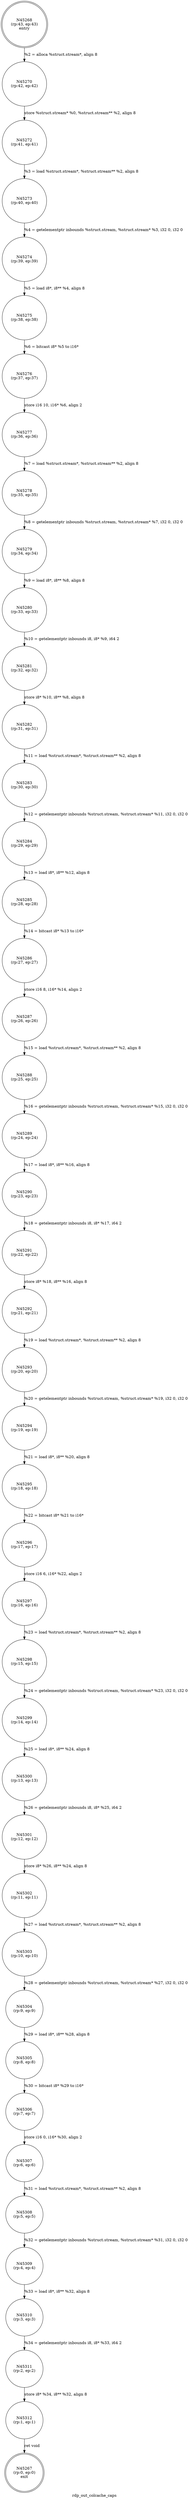 digraph rdp_out_colcache_caps {
label="rdp_out_colcache_caps"
45267 [label="N45267\n(rp:0, ep:0)\nexit", shape="doublecircle"]
45268 [label="N45268\n(rp:43, ep:43)\nentry", shape="doublecircle"]
45268 -> 45270 [label="%2 = alloca %struct.stream*, align 8"]
45270 [label="N45270\n(rp:42, ep:42)", shape="circle"]
45270 -> 45272 [label="store %struct.stream* %0, %struct.stream** %2, align 8"]
45272 [label="N45272\n(rp:41, ep:41)", shape="circle"]
45272 -> 45273 [label="%3 = load %struct.stream*, %struct.stream** %2, align 8"]
45273 [label="N45273\n(rp:40, ep:40)", shape="circle"]
45273 -> 45274 [label="%4 = getelementptr inbounds %struct.stream, %struct.stream* %3, i32 0, i32 0"]
45274 [label="N45274\n(rp:39, ep:39)", shape="circle"]
45274 -> 45275 [label="%5 = load i8*, i8** %4, align 8"]
45275 [label="N45275\n(rp:38, ep:38)", shape="circle"]
45275 -> 45276 [label="%6 = bitcast i8* %5 to i16*"]
45276 [label="N45276\n(rp:37, ep:37)", shape="circle"]
45276 -> 45277 [label="store i16 10, i16* %6, align 2"]
45277 [label="N45277\n(rp:36, ep:36)", shape="circle"]
45277 -> 45278 [label="%7 = load %struct.stream*, %struct.stream** %2, align 8"]
45278 [label="N45278\n(rp:35, ep:35)", shape="circle"]
45278 -> 45279 [label="%8 = getelementptr inbounds %struct.stream, %struct.stream* %7, i32 0, i32 0"]
45279 [label="N45279\n(rp:34, ep:34)", shape="circle"]
45279 -> 45280 [label="%9 = load i8*, i8** %8, align 8"]
45280 [label="N45280\n(rp:33, ep:33)", shape="circle"]
45280 -> 45281 [label="%10 = getelementptr inbounds i8, i8* %9, i64 2"]
45281 [label="N45281\n(rp:32, ep:32)", shape="circle"]
45281 -> 45282 [label="store i8* %10, i8** %8, align 8"]
45282 [label="N45282\n(rp:31, ep:31)", shape="circle"]
45282 -> 45283 [label="%11 = load %struct.stream*, %struct.stream** %2, align 8"]
45283 [label="N45283\n(rp:30, ep:30)", shape="circle"]
45283 -> 45284 [label="%12 = getelementptr inbounds %struct.stream, %struct.stream* %11, i32 0, i32 0"]
45284 [label="N45284\n(rp:29, ep:29)", shape="circle"]
45284 -> 45285 [label="%13 = load i8*, i8** %12, align 8"]
45285 [label="N45285\n(rp:28, ep:28)", shape="circle"]
45285 -> 45286 [label="%14 = bitcast i8* %13 to i16*"]
45286 [label="N45286\n(rp:27, ep:27)", shape="circle"]
45286 -> 45287 [label="store i16 8, i16* %14, align 2"]
45287 [label="N45287\n(rp:26, ep:26)", shape="circle"]
45287 -> 45288 [label="%15 = load %struct.stream*, %struct.stream** %2, align 8"]
45288 [label="N45288\n(rp:25, ep:25)", shape="circle"]
45288 -> 45289 [label="%16 = getelementptr inbounds %struct.stream, %struct.stream* %15, i32 0, i32 0"]
45289 [label="N45289\n(rp:24, ep:24)", shape="circle"]
45289 -> 45290 [label="%17 = load i8*, i8** %16, align 8"]
45290 [label="N45290\n(rp:23, ep:23)", shape="circle"]
45290 -> 45291 [label="%18 = getelementptr inbounds i8, i8* %17, i64 2"]
45291 [label="N45291\n(rp:22, ep:22)", shape="circle"]
45291 -> 45292 [label="store i8* %18, i8** %16, align 8"]
45292 [label="N45292\n(rp:21, ep:21)", shape="circle"]
45292 -> 45293 [label="%19 = load %struct.stream*, %struct.stream** %2, align 8"]
45293 [label="N45293\n(rp:20, ep:20)", shape="circle"]
45293 -> 45294 [label="%20 = getelementptr inbounds %struct.stream, %struct.stream* %19, i32 0, i32 0"]
45294 [label="N45294\n(rp:19, ep:19)", shape="circle"]
45294 -> 45295 [label="%21 = load i8*, i8** %20, align 8"]
45295 [label="N45295\n(rp:18, ep:18)", shape="circle"]
45295 -> 45296 [label="%22 = bitcast i8* %21 to i16*"]
45296 [label="N45296\n(rp:17, ep:17)", shape="circle"]
45296 -> 45297 [label="store i16 6, i16* %22, align 2"]
45297 [label="N45297\n(rp:16, ep:16)", shape="circle"]
45297 -> 45298 [label="%23 = load %struct.stream*, %struct.stream** %2, align 8"]
45298 [label="N45298\n(rp:15, ep:15)", shape="circle"]
45298 -> 45299 [label="%24 = getelementptr inbounds %struct.stream, %struct.stream* %23, i32 0, i32 0"]
45299 [label="N45299\n(rp:14, ep:14)", shape="circle"]
45299 -> 45300 [label="%25 = load i8*, i8** %24, align 8"]
45300 [label="N45300\n(rp:13, ep:13)", shape="circle"]
45300 -> 45301 [label="%26 = getelementptr inbounds i8, i8* %25, i64 2"]
45301 [label="N45301\n(rp:12, ep:12)", shape="circle"]
45301 -> 45302 [label="store i8* %26, i8** %24, align 8"]
45302 [label="N45302\n(rp:11, ep:11)", shape="circle"]
45302 -> 45303 [label="%27 = load %struct.stream*, %struct.stream** %2, align 8"]
45303 [label="N45303\n(rp:10, ep:10)", shape="circle"]
45303 -> 45304 [label="%28 = getelementptr inbounds %struct.stream, %struct.stream* %27, i32 0, i32 0"]
45304 [label="N45304\n(rp:9, ep:9)", shape="circle"]
45304 -> 45305 [label="%29 = load i8*, i8** %28, align 8"]
45305 [label="N45305\n(rp:8, ep:8)", shape="circle"]
45305 -> 45306 [label="%30 = bitcast i8* %29 to i16*"]
45306 [label="N45306\n(rp:7, ep:7)", shape="circle"]
45306 -> 45307 [label="store i16 0, i16* %30, align 2"]
45307 [label="N45307\n(rp:6, ep:6)", shape="circle"]
45307 -> 45308 [label="%31 = load %struct.stream*, %struct.stream** %2, align 8"]
45308 [label="N45308\n(rp:5, ep:5)", shape="circle"]
45308 -> 45309 [label="%32 = getelementptr inbounds %struct.stream, %struct.stream* %31, i32 0, i32 0"]
45309 [label="N45309\n(rp:4, ep:4)", shape="circle"]
45309 -> 45310 [label="%33 = load i8*, i8** %32, align 8"]
45310 [label="N45310\n(rp:3, ep:3)", shape="circle"]
45310 -> 45311 [label="%34 = getelementptr inbounds i8, i8* %33, i64 2"]
45311 [label="N45311\n(rp:2, ep:2)", shape="circle"]
45311 -> 45312 [label="store i8* %34, i8** %32, align 8"]
45312 [label="N45312\n(rp:1, ep:1)", shape="circle"]
45312 -> 45267 [label="ret void"]
}

